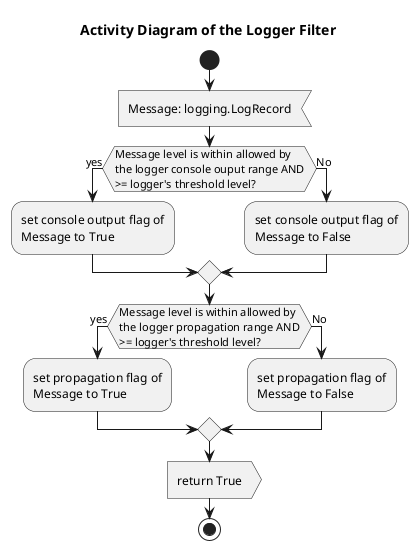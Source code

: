 @startuml logger_filter

title Activity Diagram of the Logger Filter

start

:Message: logging.LogRecord<

if (Message level is within allowed by\nthe logger console ouput range AND\n>= logger's threshold level?) then (yes)
    :set console output flag of\nMessage to True;
else (No)
    :set console output flag of\nMessage to False;
endif

if (Message level is within allowed by\nthe logger propagation range AND\n>= logger's threshold level?) then (yes)
    :set propagation flag of\nMessage to True;
else (No)
    :set propagation flag of\nMessage to False;
endif

:return True>

stop

@enduml